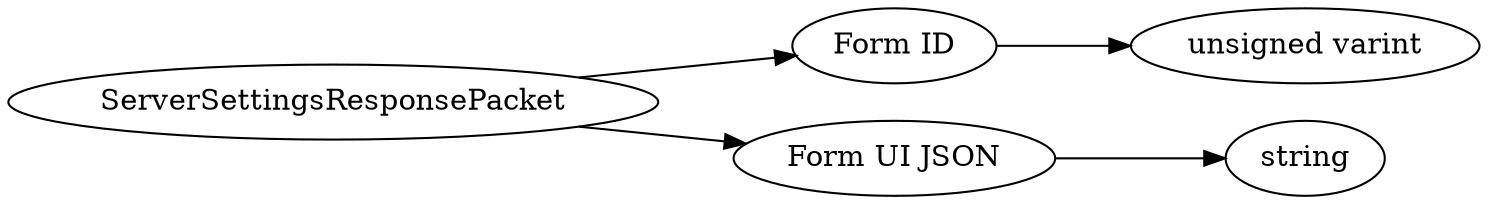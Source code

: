 digraph "ServerSettingsResponsePacket" {
rankdir = LR
0
0 -> 1
1 -> 2
0 -> 3
3 -> 4

0 [label="ServerSettingsResponsePacket",comment="name: \"ServerSettingsResponsePacket\", typeName: \"\", id: 0, branchId: 103, recurseId: -1, attributes: 0, notes: \"\""];
1 [label="Form ID",comment="name: \"Form ID\", typeName: \"\", id: 1, branchId: 0, recurseId: -1, attributes: 0, notes: \"\""];
2 [label="unsigned varint",comment="name: \"unsigned varint\", typeName: \"\", id: 2, branchId: 0, recurseId: -1, attributes: 512, notes: \"\""];
3 [label="Form UI JSON",comment="name: \"Form UI JSON\", typeName: \"\", id: 3, branchId: 0, recurseId: -1, attributes: 0, notes: \"\""];
4 [label="string",comment="name: \"string\", typeName: \"\", id: 4, branchId: 0, recurseId: -1, attributes: 512, notes: \"\""];
{ rank = max;2;4}

}
